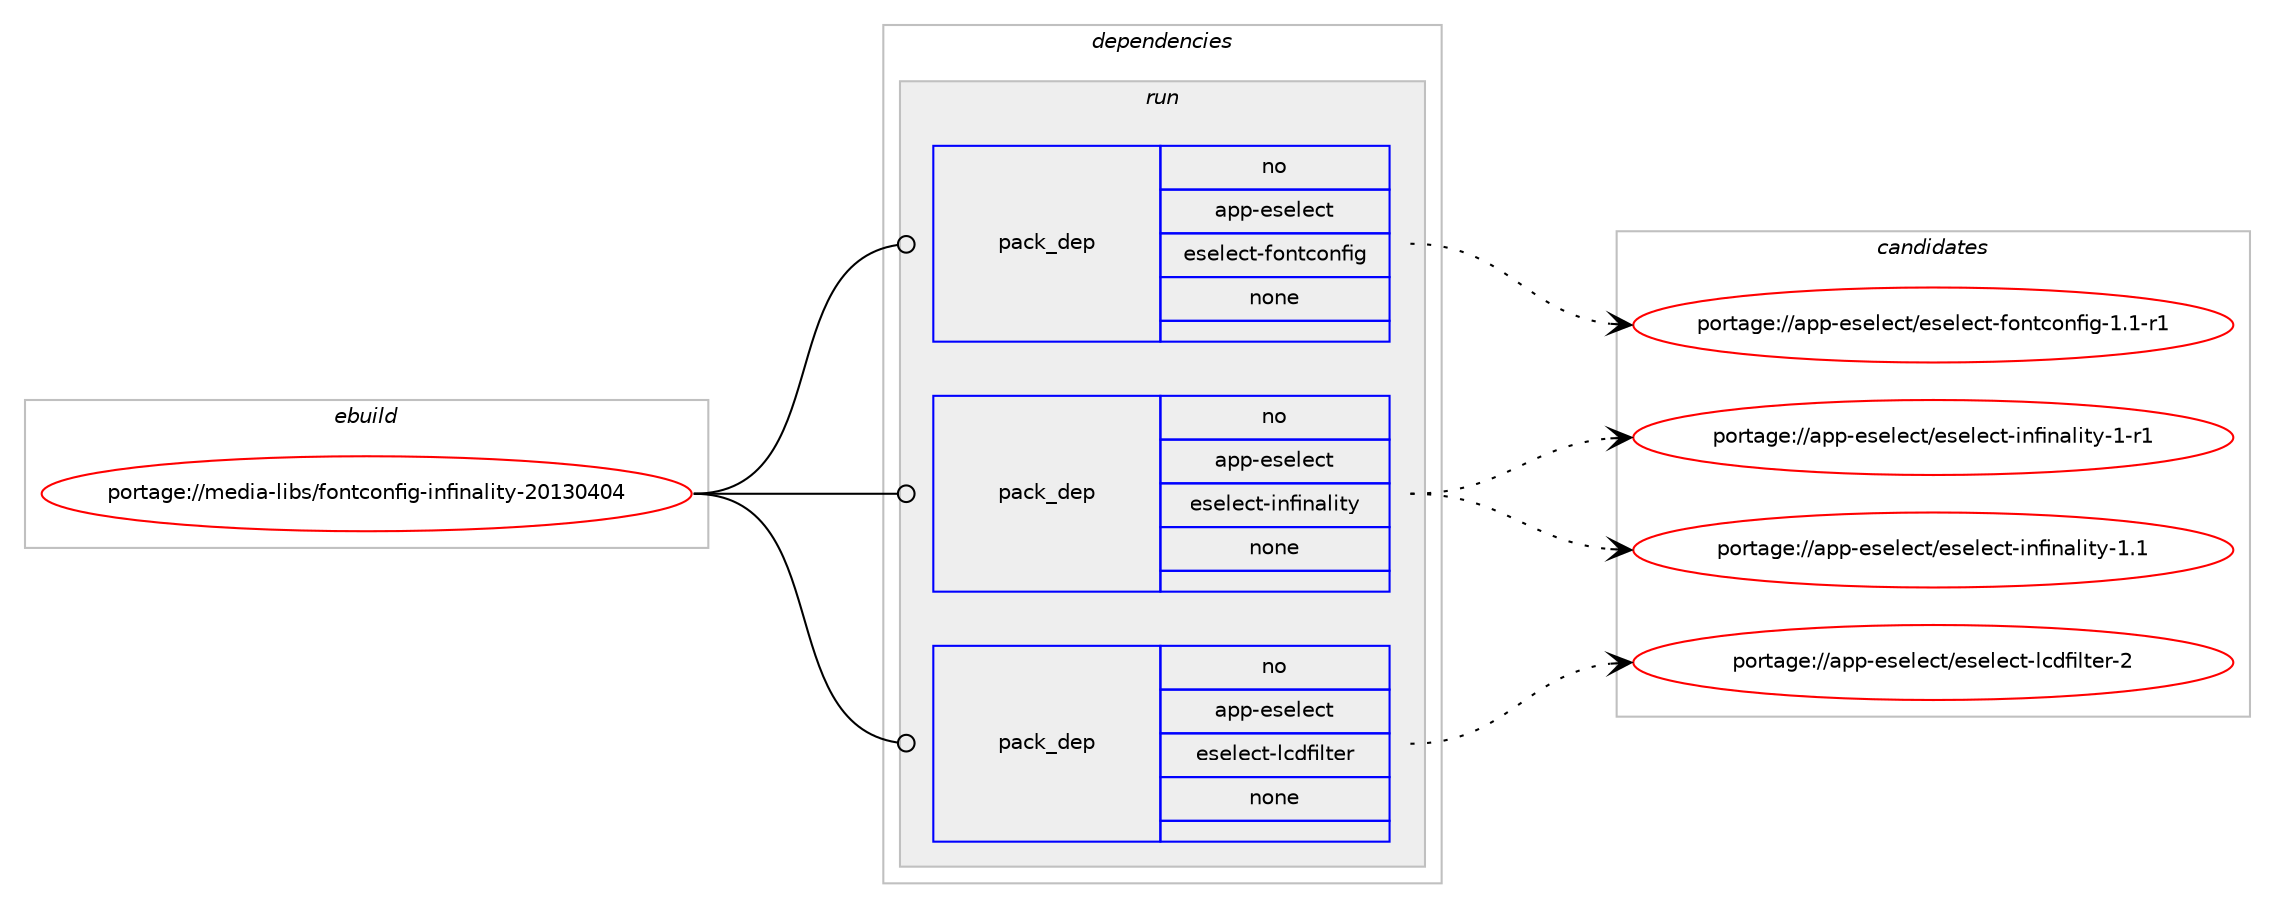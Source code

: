 digraph prolog {

# *************
# Graph options
# *************

newrank=true;
concentrate=true;
compound=true;
graph [rankdir=LR,fontname=Helvetica,fontsize=10,ranksep=1.5];#, ranksep=2.5, nodesep=0.2];
edge  [arrowhead=vee];
node  [fontname=Helvetica,fontsize=10];

# **********
# The ebuild
# **********

subgraph cluster_leftcol {
color=gray;
rank=same;
label=<<i>ebuild</i>>;
id [label="portage://media-libs/fontconfig-infinality-20130404", color=red, width=4, href="../media-libs/fontconfig-infinality-20130404.svg"];
}

# ****************
# The dependencies
# ****************

subgraph cluster_midcol {
color=gray;
label=<<i>dependencies</i>>;
subgraph cluster_compile {
fillcolor="#eeeeee";
style=filled;
label=<<i>compile</i>>;
}
subgraph cluster_compileandrun {
fillcolor="#eeeeee";
style=filled;
label=<<i>compile and run</i>>;
}
subgraph cluster_run {
fillcolor="#eeeeee";
style=filled;
label=<<i>run</i>>;
subgraph pack233639 {
dependency318151 [label=<<TABLE BORDER="0" CELLBORDER="1" CELLSPACING="0" CELLPADDING="4" WIDTH="220"><TR><TD ROWSPAN="6" CELLPADDING="30">pack_dep</TD></TR><TR><TD WIDTH="110">no</TD></TR><TR><TD>app-eselect</TD></TR><TR><TD>eselect-fontconfig</TD></TR><TR><TD>none</TD></TR><TR><TD></TD></TR></TABLE>>, shape=none, color=blue];
}
id:e -> dependency318151:w [weight=20,style="solid",arrowhead="odot"];
subgraph pack233640 {
dependency318152 [label=<<TABLE BORDER="0" CELLBORDER="1" CELLSPACING="0" CELLPADDING="4" WIDTH="220"><TR><TD ROWSPAN="6" CELLPADDING="30">pack_dep</TD></TR><TR><TD WIDTH="110">no</TD></TR><TR><TD>app-eselect</TD></TR><TR><TD>eselect-infinality</TD></TR><TR><TD>none</TD></TR><TR><TD></TD></TR></TABLE>>, shape=none, color=blue];
}
id:e -> dependency318152:w [weight=20,style="solid",arrowhead="odot"];
subgraph pack233641 {
dependency318153 [label=<<TABLE BORDER="0" CELLBORDER="1" CELLSPACING="0" CELLPADDING="4" WIDTH="220"><TR><TD ROWSPAN="6" CELLPADDING="30">pack_dep</TD></TR><TR><TD WIDTH="110">no</TD></TR><TR><TD>app-eselect</TD></TR><TR><TD>eselect-lcdfilter</TD></TR><TR><TD>none</TD></TR><TR><TD></TD></TR></TABLE>>, shape=none, color=blue];
}
id:e -> dependency318153:w [weight=20,style="solid",arrowhead="odot"];
}
}

# **************
# The candidates
# **************

subgraph cluster_choices {
rank=same;
color=gray;
label=<<i>candidates</i>>;

subgraph choice233639 {
color=black;
nodesep=1;
choiceportage97112112451011151011081019911647101115101108101991164510211111011699111110102105103454946494511449 [label="portage://app-eselect/eselect-fontconfig-1.1-r1", color=red, width=4,href="../app-eselect/eselect-fontconfig-1.1-r1.svg"];
dependency318151:e -> choiceportage97112112451011151011081019911647101115101108101991164510211111011699111110102105103454946494511449:w [style=dotted,weight="100"];
}
subgraph choice233640 {
color=black;
nodesep=1;
choiceportage9711211245101115101108101991164710111510110810199116451051101021051109710810511612145494511449 [label="portage://app-eselect/eselect-infinality-1-r1", color=red, width=4,href="../app-eselect/eselect-infinality-1-r1.svg"];
choiceportage9711211245101115101108101991164710111510110810199116451051101021051109710810511612145494649 [label="portage://app-eselect/eselect-infinality-1.1", color=red, width=4,href="../app-eselect/eselect-infinality-1.1.svg"];
dependency318152:e -> choiceportage9711211245101115101108101991164710111510110810199116451051101021051109710810511612145494511449:w [style=dotted,weight="100"];
dependency318152:e -> choiceportage9711211245101115101108101991164710111510110810199116451051101021051109710810511612145494649:w [style=dotted,weight="100"];
}
subgraph choice233641 {
color=black;
nodesep=1;
choiceportage971121124510111510110810199116471011151011081019911645108991001021051081161011144550 [label="portage://app-eselect/eselect-lcdfilter-2", color=red, width=4,href="../app-eselect/eselect-lcdfilter-2.svg"];
dependency318153:e -> choiceportage971121124510111510110810199116471011151011081019911645108991001021051081161011144550:w [style=dotted,weight="100"];
}
}

}
